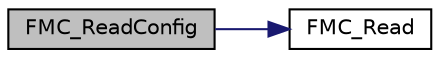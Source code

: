 digraph "FMC_ReadConfig"
{
 // LATEX_PDF_SIZE
  edge [fontname="Helvetica",fontsize="10",labelfontname="Helvetica",labelfontsize="10"];
  node [fontname="Helvetica",fontsize="10",shape=record];
  rankdir="LR";
  Node1 [label="FMC_ReadConfig",height=0.2,width=0.4,color="black", fillcolor="grey75", style="filled", fontcolor="black",tooltip="Execute ISP command to read User Configuration."];
  Node1 -> Node2 [color="midnightblue",fontsize="10",style="solid",fontname="Helvetica"];
  Node2 [label="FMC_Read",height=0.2,width=0.4,color="black", fillcolor="white", style="filled",URL="$d7/d58/group___n_a_n_o100___f_m_c___e_x_p_o_r_t_e_d___f_u_n_c_t_i_o_n_s.html#gaa137e07140d3d8782ccc2135a454fba5",tooltip="Execute ISP command to read a word from flash."];
}
